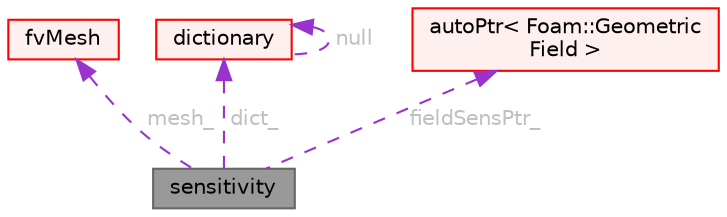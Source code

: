 digraph "sensitivity"
{
 // LATEX_PDF_SIZE
  bgcolor="transparent";
  edge [fontname=Helvetica,fontsize=10,labelfontname=Helvetica,labelfontsize=10];
  node [fontname=Helvetica,fontsize=10,shape=box,height=0.2,width=0.4];
  Node1 [id="Node000001",label="sensitivity",height=0.2,width=0.4,color="gray40", fillcolor="grey60", style="filled", fontcolor="black",tooltip="Abstract base class for adjoint sensitivities."];
  Node2 -> Node1 [id="edge1_Node000001_Node000002",dir="back",color="darkorchid3",style="dashed",tooltip=" ",label=" mesh_",fontcolor="grey" ];
  Node2 [id="Node000002",label="fvMesh",height=0.2,width=0.4,color="red", fillcolor="#FFF0F0", style="filled",URL="$classFoam_1_1fvMesh.html",tooltip="Mesh data needed to do the Finite Volume discretisation."];
  Node22 -> Node1 [id="edge2_Node000001_Node000022",dir="back",color="darkorchid3",style="dashed",tooltip=" ",label=" dict_",fontcolor="grey" ];
  Node22 [id="Node000022",label="dictionary",height=0.2,width=0.4,color="red", fillcolor="#FFF0F0", style="filled",URL="$classFoam_1_1dictionary.html",tooltip="A list of keyword definitions, which are a keyword followed by a number of values (eg,..."];
  Node22 -> Node22 [id="edge3_Node000022_Node000022",dir="back",color="darkorchid3",style="dashed",tooltip=" ",label=" null",fontcolor="grey" ];
  Node54 -> Node1 [id="edge4_Node000001_Node000054",dir="back",color="darkorchid3",style="dashed",tooltip=" ",label=" fieldSensPtr_",fontcolor="grey" ];
  Node54 [id="Node000054",label="autoPtr\< Foam::Geometric\lField \>",height=0.2,width=0.4,color="red", fillcolor="#FFF0F0", style="filled",URL="$classFoam_1_1autoPtr.html",tooltip=" "];
}
